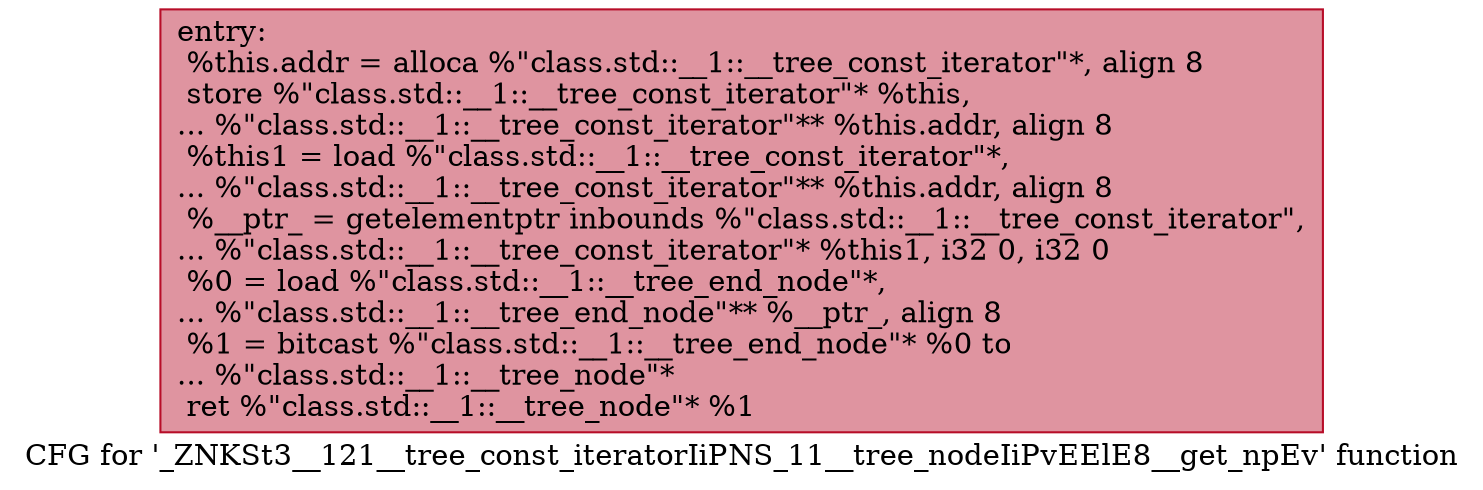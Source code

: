 digraph "CFG for '_ZNKSt3__121__tree_const_iteratorIiPNS_11__tree_nodeIiPvEElE8__get_npEv' function" {
	label="CFG for '_ZNKSt3__121__tree_const_iteratorIiPNS_11__tree_nodeIiPvEElE8__get_npEv' function";

	Node0x6000025530c0 [shape=record,color="#b70d28ff", style=filled, fillcolor="#b70d2870",label="{entry:\l  %this.addr = alloca %\"class.std::__1::__tree_const_iterator\"*, align 8\l  store %\"class.std::__1::__tree_const_iterator\"* %this,\l... %\"class.std::__1::__tree_const_iterator\"** %this.addr, align 8\l  %this1 = load %\"class.std::__1::__tree_const_iterator\"*,\l... %\"class.std::__1::__tree_const_iterator\"** %this.addr, align 8\l  %__ptr_ = getelementptr inbounds %\"class.std::__1::__tree_const_iterator\",\l... %\"class.std::__1::__tree_const_iterator\"* %this1, i32 0, i32 0\l  %0 = load %\"class.std::__1::__tree_end_node\"*,\l... %\"class.std::__1::__tree_end_node\"** %__ptr_, align 8\l  %1 = bitcast %\"class.std::__1::__tree_end_node\"* %0 to\l... %\"class.std::__1::__tree_node\"*\l  ret %\"class.std::__1::__tree_node\"* %1\l}"];
}
